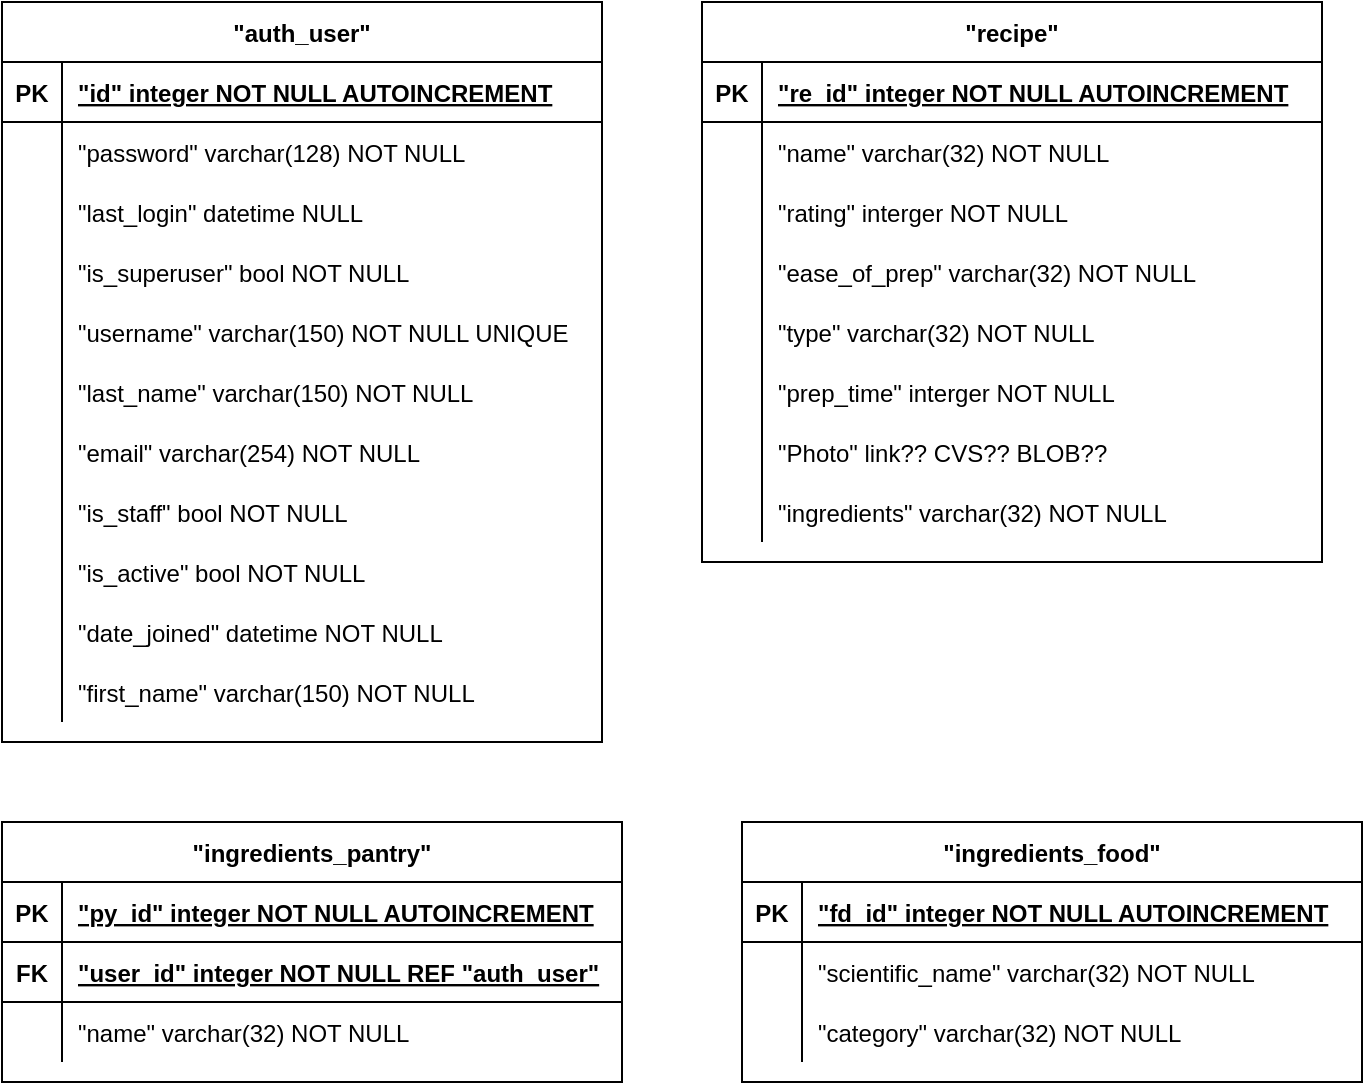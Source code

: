 <mxfile version="14.4.3" type="device"><diagram id="YI5adj8V8UMhwViyGw2r" name="Page-1"><mxGraphModel dx="1422" dy="843" grid="1" gridSize="10" guides="1" tooltips="1" connect="1" arrows="1" fold="1" page="1" pageScale="1" pageWidth="850" pageHeight="1100" background="none" math="0" shadow="0"><root><mxCell id="0"/><mxCell id="1" parent="0"/><mxCell id="_XGEWRLx0eTegfg4TQjk-146" value="&quot;auth_user&quot;" style="shape=table;startSize=30;container=1;collapsible=1;childLayout=tableLayout;fixedRows=1;rowLines=0;fontStyle=1;align=center;resizeLast=1;" parent="1" vertex="1"><mxGeometry width="300" height="370" as="geometry"/></mxCell><mxCell id="_XGEWRLx0eTegfg4TQjk-147" value="" style="shape=partialRectangle;collapsible=0;dropTarget=0;pointerEvents=0;fillColor=none;points=[[0,0.5],[1,0.5]];portConstraint=eastwest;top=0;left=0;right=0;bottom=1;" parent="_XGEWRLx0eTegfg4TQjk-146" vertex="1"><mxGeometry y="30" width="300" height="30" as="geometry"/></mxCell><mxCell id="_XGEWRLx0eTegfg4TQjk-148" value="PK" style="shape=partialRectangle;overflow=hidden;connectable=0;fillColor=none;top=0;left=0;bottom=0;right=0;fontStyle=1;" parent="_XGEWRLx0eTegfg4TQjk-147" vertex="1"><mxGeometry width="30" height="30" as="geometry"/></mxCell><mxCell id="_XGEWRLx0eTegfg4TQjk-149" value="&quot;id&quot; integer NOT NULL  AUTOINCREMENT" style="shape=partialRectangle;overflow=hidden;connectable=0;fillColor=none;top=0;left=0;bottom=0;right=0;align=left;spacingLeft=6;fontStyle=5;" parent="_XGEWRLx0eTegfg4TQjk-147" vertex="1"><mxGeometry x="30" width="270" height="30" as="geometry"/></mxCell><mxCell id="_XGEWRLx0eTegfg4TQjk-150" value="" style="shape=partialRectangle;collapsible=0;dropTarget=0;pointerEvents=0;fillColor=none;points=[[0,0.5],[1,0.5]];portConstraint=eastwest;top=0;left=0;right=0;bottom=0;" parent="_XGEWRLx0eTegfg4TQjk-146" vertex="1"><mxGeometry y="60" width="300" height="30" as="geometry"/></mxCell><mxCell id="_XGEWRLx0eTegfg4TQjk-151" value="" style="shape=partialRectangle;overflow=hidden;connectable=0;fillColor=none;top=0;left=0;bottom=0;right=0;" parent="_XGEWRLx0eTegfg4TQjk-150" vertex="1"><mxGeometry width="30" height="30" as="geometry"/></mxCell><mxCell id="_XGEWRLx0eTegfg4TQjk-152" value="&quot;password&quot; varchar(128) NOT NULL" style="shape=partialRectangle;overflow=hidden;connectable=0;fillColor=none;top=0;left=0;bottom=0;right=0;align=left;spacingLeft=6;" parent="_XGEWRLx0eTegfg4TQjk-150" vertex="1"><mxGeometry x="30" width="270" height="30" as="geometry"/></mxCell><mxCell id="_XGEWRLx0eTegfg4TQjk-153" value="" style="shape=partialRectangle;collapsible=0;dropTarget=0;pointerEvents=0;fillColor=none;points=[[0,0.5],[1,0.5]];portConstraint=eastwest;top=0;left=0;right=0;bottom=0;" parent="_XGEWRLx0eTegfg4TQjk-146" vertex="1"><mxGeometry y="90" width="300" height="30" as="geometry"/></mxCell><mxCell id="_XGEWRLx0eTegfg4TQjk-154" value="" style="shape=partialRectangle;overflow=hidden;connectable=0;fillColor=none;top=0;left=0;bottom=0;right=0;" parent="_XGEWRLx0eTegfg4TQjk-153" vertex="1"><mxGeometry width="30" height="30" as="geometry"/></mxCell><mxCell id="_XGEWRLx0eTegfg4TQjk-155" value="&quot;last_login&quot; datetime NULL" style="shape=partialRectangle;overflow=hidden;connectable=0;fillColor=none;top=0;left=0;bottom=0;right=0;align=left;spacingLeft=6;" parent="_XGEWRLx0eTegfg4TQjk-153" vertex="1"><mxGeometry x="30" width="270" height="30" as="geometry"/></mxCell><mxCell id="_XGEWRLx0eTegfg4TQjk-156" value="" style="shape=partialRectangle;collapsible=0;dropTarget=0;pointerEvents=0;fillColor=none;points=[[0,0.5],[1,0.5]];portConstraint=eastwest;top=0;left=0;right=0;bottom=0;" parent="_XGEWRLx0eTegfg4TQjk-146" vertex="1"><mxGeometry y="120" width="300" height="30" as="geometry"/></mxCell><mxCell id="_XGEWRLx0eTegfg4TQjk-157" value="" style="shape=partialRectangle;overflow=hidden;connectable=0;fillColor=none;top=0;left=0;bottom=0;right=0;" parent="_XGEWRLx0eTegfg4TQjk-156" vertex="1"><mxGeometry width="30" height="30" as="geometry"/></mxCell><mxCell id="_XGEWRLx0eTegfg4TQjk-158" value="&quot;is_superuser&quot; bool NOT NULL" style="shape=partialRectangle;overflow=hidden;connectable=0;fillColor=none;top=0;left=0;bottom=0;right=0;align=left;spacingLeft=6;" parent="_XGEWRLx0eTegfg4TQjk-156" vertex="1"><mxGeometry x="30" width="270" height="30" as="geometry"/></mxCell><mxCell id="_XGEWRLx0eTegfg4TQjk-159" value="" style="shape=partialRectangle;collapsible=0;dropTarget=0;pointerEvents=0;fillColor=none;points=[[0,0.5],[1,0.5]];portConstraint=eastwest;top=0;left=0;right=0;bottom=0;" parent="_XGEWRLx0eTegfg4TQjk-146" vertex="1"><mxGeometry y="150" width="300" height="30" as="geometry"/></mxCell><mxCell id="_XGEWRLx0eTegfg4TQjk-160" value="" style="shape=partialRectangle;overflow=hidden;connectable=0;fillColor=none;top=0;left=0;bottom=0;right=0;" parent="_XGEWRLx0eTegfg4TQjk-159" vertex="1"><mxGeometry width="30" height="30" as="geometry"/></mxCell><mxCell id="_XGEWRLx0eTegfg4TQjk-161" value="&quot;username&quot; varchar(150) NOT NULL UNIQUE" style="shape=partialRectangle;overflow=hidden;connectable=0;fillColor=none;top=0;left=0;bottom=0;right=0;align=left;spacingLeft=6;" parent="_XGEWRLx0eTegfg4TQjk-159" vertex="1"><mxGeometry x="30" width="270" height="30" as="geometry"/></mxCell><mxCell id="_XGEWRLx0eTegfg4TQjk-162" value="" style="shape=partialRectangle;collapsible=0;dropTarget=0;pointerEvents=0;fillColor=none;points=[[0,0.5],[1,0.5]];portConstraint=eastwest;top=0;left=0;right=0;bottom=0;" parent="_XGEWRLx0eTegfg4TQjk-146" vertex="1"><mxGeometry y="180" width="300" height="30" as="geometry"/></mxCell><mxCell id="_XGEWRLx0eTegfg4TQjk-163" value="" style="shape=partialRectangle;overflow=hidden;connectable=0;fillColor=none;top=0;left=0;bottom=0;right=0;" parent="_XGEWRLx0eTegfg4TQjk-162" vertex="1"><mxGeometry width="30" height="30" as="geometry"/></mxCell><mxCell id="_XGEWRLx0eTegfg4TQjk-164" value="&quot;last_name&quot; varchar(150) NOT NULL" style="shape=partialRectangle;overflow=hidden;connectable=0;fillColor=none;top=0;left=0;bottom=0;right=0;align=left;spacingLeft=6;" parent="_XGEWRLx0eTegfg4TQjk-162" vertex="1"><mxGeometry x="30" width="270" height="30" as="geometry"/></mxCell><mxCell id="_XGEWRLx0eTegfg4TQjk-165" value="" style="shape=partialRectangle;collapsible=0;dropTarget=0;pointerEvents=0;fillColor=none;points=[[0,0.5],[1,0.5]];portConstraint=eastwest;top=0;left=0;right=0;bottom=0;" parent="_XGEWRLx0eTegfg4TQjk-146" vertex="1"><mxGeometry y="210" width="300" height="30" as="geometry"/></mxCell><mxCell id="_XGEWRLx0eTegfg4TQjk-166" value="" style="shape=partialRectangle;overflow=hidden;connectable=0;fillColor=none;top=0;left=0;bottom=0;right=0;" parent="_XGEWRLx0eTegfg4TQjk-165" vertex="1"><mxGeometry width="30" height="30" as="geometry"/></mxCell><mxCell id="_XGEWRLx0eTegfg4TQjk-167" value="&quot;email&quot; varchar(254) NOT NULL" style="shape=partialRectangle;overflow=hidden;connectable=0;fillColor=none;top=0;left=0;bottom=0;right=0;align=left;spacingLeft=6;" parent="_XGEWRLx0eTegfg4TQjk-165" vertex="1"><mxGeometry x="30" width="270" height="30" as="geometry"/></mxCell><mxCell id="_XGEWRLx0eTegfg4TQjk-168" value="" style="shape=partialRectangle;collapsible=0;dropTarget=0;pointerEvents=0;fillColor=none;points=[[0,0.5],[1,0.5]];portConstraint=eastwest;top=0;left=0;right=0;bottom=0;" parent="_XGEWRLx0eTegfg4TQjk-146" vertex="1"><mxGeometry y="240" width="300" height="30" as="geometry"/></mxCell><mxCell id="_XGEWRLx0eTegfg4TQjk-169" value="" style="shape=partialRectangle;overflow=hidden;connectable=0;fillColor=none;top=0;left=0;bottom=0;right=0;" parent="_XGEWRLx0eTegfg4TQjk-168" vertex="1"><mxGeometry width="30" height="30" as="geometry"/></mxCell><mxCell id="_XGEWRLx0eTegfg4TQjk-170" value="&quot;is_staff&quot; bool NOT NULL" style="shape=partialRectangle;overflow=hidden;connectable=0;fillColor=none;top=0;left=0;bottom=0;right=0;align=left;spacingLeft=6;" parent="_XGEWRLx0eTegfg4TQjk-168" vertex="1"><mxGeometry x="30" width="270" height="30" as="geometry"/></mxCell><mxCell id="_XGEWRLx0eTegfg4TQjk-171" value="" style="shape=partialRectangle;collapsible=0;dropTarget=0;pointerEvents=0;fillColor=none;points=[[0,0.5],[1,0.5]];portConstraint=eastwest;top=0;left=0;right=0;bottom=0;" parent="_XGEWRLx0eTegfg4TQjk-146" vertex="1"><mxGeometry y="270" width="300" height="30" as="geometry"/></mxCell><mxCell id="_XGEWRLx0eTegfg4TQjk-172" value="" style="shape=partialRectangle;overflow=hidden;connectable=0;fillColor=none;top=0;left=0;bottom=0;right=0;" parent="_XGEWRLx0eTegfg4TQjk-171" vertex="1"><mxGeometry width="30" height="30" as="geometry"/></mxCell><mxCell id="_XGEWRLx0eTegfg4TQjk-173" value="&quot;is_active&quot; bool NOT NULL" style="shape=partialRectangle;overflow=hidden;connectable=0;fillColor=none;top=0;left=0;bottom=0;right=0;align=left;spacingLeft=6;" parent="_XGEWRLx0eTegfg4TQjk-171" vertex="1"><mxGeometry x="30" width="270" height="30" as="geometry"/></mxCell><mxCell id="_XGEWRLx0eTegfg4TQjk-174" value="" style="shape=partialRectangle;collapsible=0;dropTarget=0;pointerEvents=0;fillColor=none;points=[[0,0.5],[1,0.5]];portConstraint=eastwest;top=0;left=0;right=0;bottom=0;" parent="_XGEWRLx0eTegfg4TQjk-146" vertex="1"><mxGeometry y="300" width="300" height="30" as="geometry"/></mxCell><mxCell id="_XGEWRLx0eTegfg4TQjk-175" value="" style="shape=partialRectangle;overflow=hidden;connectable=0;fillColor=none;top=0;left=0;bottom=0;right=0;" parent="_XGEWRLx0eTegfg4TQjk-174" vertex="1"><mxGeometry width="30" height="30" as="geometry"/></mxCell><mxCell id="_XGEWRLx0eTegfg4TQjk-176" value="&quot;date_joined&quot; datetime NOT NULL" style="shape=partialRectangle;overflow=hidden;connectable=0;fillColor=none;top=0;left=0;bottom=0;right=0;align=left;spacingLeft=6;" parent="_XGEWRLx0eTegfg4TQjk-174" vertex="1"><mxGeometry x="30" width="270" height="30" as="geometry"/></mxCell><mxCell id="_XGEWRLx0eTegfg4TQjk-177" value="" style="shape=partialRectangle;collapsible=0;dropTarget=0;pointerEvents=0;fillColor=none;points=[[0,0.5],[1,0.5]];portConstraint=eastwest;top=0;left=0;right=0;bottom=0;" parent="_XGEWRLx0eTegfg4TQjk-146" vertex="1"><mxGeometry y="330" width="300" height="30" as="geometry"/></mxCell><mxCell id="_XGEWRLx0eTegfg4TQjk-178" value="" style="shape=partialRectangle;overflow=hidden;connectable=0;fillColor=none;top=0;left=0;bottom=0;right=0;" parent="_XGEWRLx0eTegfg4TQjk-177" vertex="1"><mxGeometry width="30" height="30" as="geometry"/></mxCell><mxCell id="_XGEWRLx0eTegfg4TQjk-179" value="&quot;first_name&quot; varchar(150) NOT NULL" style="shape=partialRectangle;overflow=hidden;connectable=0;fillColor=none;top=0;left=0;bottom=0;right=0;align=left;spacingLeft=6;" parent="_XGEWRLx0eTegfg4TQjk-177" vertex="1"><mxGeometry x="30" width="270" height="30" as="geometry"/></mxCell><mxCell id="_XGEWRLx0eTegfg4TQjk-180" value="&quot;ingredients_food&quot;" style="shape=table;startSize=30;container=1;collapsible=1;childLayout=tableLayout;fixedRows=1;rowLines=0;fontStyle=1;align=center;resizeLast=1;" parent="1" vertex="1"><mxGeometry x="370" y="410" width="310" height="130" as="geometry"/></mxCell><mxCell id="_XGEWRLx0eTegfg4TQjk-181" value="" style="shape=partialRectangle;collapsible=0;dropTarget=0;pointerEvents=0;fillColor=none;points=[[0,0.5],[1,0.5]];portConstraint=eastwest;top=0;left=0;right=0;bottom=1;" parent="_XGEWRLx0eTegfg4TQjk-180" vertex="1"><mxGeometry y="30" width="310" height="30" as="geometry"/></mxCell><mxCell id="_XGEWRLx0eTegfg4TQjk-182" value="PK" style="shape=partialRectangle;overflow=hidden;connectable=0;fillColor=none;top=0;left=0;bottom=0;right=0;fontStyle=1;" parent="_XGEWRLx0eTegfg4TQjk-181" vertex="1"><mxGeometry width="30" height="30" as="geometry"/></mxCell><mxCell id="_XGEWRLx0eTegfg4TQjk-183" value="&quot;fd_id&quot; integer NOT NULL  AUTOINCREMENT" style="shape=partialRectangle;overflow=hidden;connectable=0;fillColor=none;top=0;left=0;bottom=0;right=0;align=left;spacingLeft=6;fontStyle=5;" parent="_XGEWRLx0eTegfg4TQjk-181" vertex="1"><mxGeometry x="30" width="280" height="30" as="geometry"/></mxCell><mxCell id="_XGEWRLx0eTegfg4TQjk-184" value="" style="shape=partialRectangle;collapsible=0;dropTarget=0;pointerEvents=0;fillColor=none;points=[[0,0.5],[1,0.5]];portConstraint=eastwest;top=0;left=0;right=0;bottom=0;" parent="_XGEWRLx0eTegfg4TQjk-180" vertex="1"><mxGeometry y="60" width="310" height="30" as="geometry"/></mxCell><mxCell id="_XGEWRLx0eTegfg4TQjk-185" value="" style="shape=partialRectangle;overflow=hidden;connectable=0;fillColor=none;top=0;left=0;bottom=0;right=0;" parent="_XGEWRLx0eTegfg4TQjk-184" vertex="1"><mxGeometry width="30" height="30" as="geometry"/></mxCell><mxCell id="_XGEWRLx0eTegfg4TQjk-186" value="&quot;scientific_name&quot; varchar(32) NOT NULL" style="shape=partialRectangle;overflow=hidden;connectable=0;fillColor=none;top=0;left=0;bottom=0;right=0;align=left;spacingLeft=6;" parent="_XGEWRLx0eTegfg4TQjk-184" vertex="1"><mxGeometry x="30" width="280" height="30" as="geometry"/></mxCell><mxCell id="_XGEWRLx0eTegfg4TQjk-187" value="" style="shape=partialRectangle;collapsible=0;dropTarget=0;pointerEvents=0;fillColor=none;points=[[0,0.5],[1,0.5]];portConstraint=eastwest;top=0;left=0;right=0;bottom=0;" parent="_XGEWRLx0eTegfg4TQjk-180" vertex="1"><mxGeometry y="90" width="310" height="30" as="geometry"/></mxCell><mxCell id="_XGEWRLx0eTegfg4TQjk-188" value="" style="shape=partialRectangle;overflow=hidden;connectable=0;fillColor=none;top=0;left=0;bottom=0;right=0;" parent="_XGEWRLx0eTegfg4TQjk-187" vertex="1"><mxGeometry width="30" height="30" as="geometry"/></mxCell><mxCell id="_XGEWRLx0eTegfg4TQjk-189" value="&quot;category&quot; varchar(32) NOT NULL" style="shape=partialRectangle;overflow=hidden;connectable=0;fillColor=none;top=0;left=0;bottom=0;right=0;align=left;spacingLeft=6;" parent="_XGEWRLx0eTegfg4TQjk-187" vertex="1"><mxGeometry x="30" width="280" height="30" as="geometry"/></mxCell><mxCell id="_XGEWRLx0eTegfg4TQjk-190" value="&quot;recipe&quot;" style="shape=table;startSize=30;container=1;collapsible=1;childLayout=tableLayout;fixedRows=1;rowLines=0;fontStyle=1;align=center;resizeLast=1;" parent="1" vertex="1"><mxGeometry x="350" width="310" height="280" as="geometry"><mxRectangle x="710" width="80" height="30" as="alternateBounds"/></mxGeometry></mxCell><mxCell id="_XGEWRLx0eTegfg4TQjk-191" value="" style="shape=partialRectangle;collapsible=0;dropTarget=0;pointerEvents=0;fillColor=none;points=[[0,0.5],[1,0.5]];portConstraint=eastwest;top=0;left=0;right=0;bottom=1;" parent="_XGEWRLx0eTegfg4TQjk-190" vertex="1"><mxGeometry y="30" width="310" height="30" as="geometry"/></mxCell><mxCell id="_XGEWRLx0eTegfg4TQjk-192" value="PK" style="shape=partialRectangle;overflow=hidden;connectable=0;fillColor=none;top=0;left=0;bottom=0;right=0;fontStyle=1;" parent="_XGEWRLx0eTegfg4TQjk-191" vertex="1"><mxGeometry width="30" height="30" as="geometry"/></mxCell><mxCell id="_XGEWRLx0eTegfg4TQjk-193" value="&quot;re_id&quot; integer NOT NULL  AUTOINCREMENT" style="shape=partialRectangle;overflow=hidden;connectable=0;fillColor=none;top=0;left=0;bottom=0;right=0;align=left;spacingLeft=6;fontStyle=5;" parent="_XGEWRLx0eTegfg4TQjk-191" vertex="1"><mxGeometry x="30" width="280" height="30" as="geometry"/></mxCell><mxCell id="_XGEWRLx0eTegfg4TQjk-194" value="" style="shape=partialRectangle;collapsible=0;dropTarget=0;pointerEvents=0;fillColor=none;points=[[0,0.5],[1,0.5]];portConstraint=eastwest;top=0;left=0;right=0;bottom=0;" parent="_XGEWRLx0eTegfg4TQjk-190" vertex="1"><mxGeometry y="60" width="310" height="30" as="geometry"/></mxCell><mxCell id="_XGEWRLx0eTegfg4TQjk-195" value="" style="shape=partialRectangle;overflow=hidden;connectable=0;fillColor=none;top=0;left=0;bottom=0;right=0;" parent="_XGEWRLx0eTegfg4TQjk-194" vertex="1"><mxGeometry width="30" height="30" as="geometry"/></mxCell><mxCell id="_XGEWRLx0eTegfg4TQjk-196" value="&quot;name&quot; varchar(32) NOT NULL" style="shape=partialRectangle;overflow=hidden;connectable=0;fillColor=none;top=0;left=0;bottom=0;right=0;align=left;spacingLeft=6;" parent="_XGEWRLx0eTegfg4TQjk-194" vertex="1"><mxGeometry x="30" width="280" height="30" as="geometry"/></mxCell><mxCell id="_XGEWRLx0eTegfg4TQjk-197" value="" style="shape=partialRectangle;collapsible=0;dropTarget=0;pointerEvents=0;fillColor=none;points=[[0,0.5],[1,0.5]];portConstraint=eastwest;top=0;left=0;right=0;bottom=0;" parent="_XGEWRLx0eTegfg4TQjk-190" vertex="1"><mxGeometry y="90" width="310" height="30" as="geometry"/></mxCell><mxCell id="_XGEWRLx0eTegfg4TQjk-198" value="" style="shape=partialRectangle;overflow=hidden;connectable=0;fillColor=none;top=0;left=0;bottom=0;right=0;" parent="_XGEWRLx0eTegfg4TQjk-197" vertex="1"><mxGeometry width="30" height="30" as="geometry"/></mxCell><mxCell id="_XGEWRLx0eTegfg4TQjk-199" value="&quot;rating&quot; interger NOT NULL" style="shape=partialRectangle;overflow=hidden;connectable=0;fillColor=none;top=0;left=0;bottom=0;right=0;align=left;spacingLeft=6;" parent="_XGEWRLx0eTegfg4TQjk-197" vertex="1"><mxGeometry x="30" width="280" height="30" as="geometry"/></mxCell><mxCell id="_XGEWRLx0eTegfg4TQjk-200" style="shape=partialRectangle;collapsible=0;dropTarget=0;pointerEvents=0;fillColor=none;points=[[0,0.5],[1,0.5]];portConstraint=eastwest;top=0;left=0;right=0;bottom=0;" parent="_XGEWRLx0eTegfg4TQjk-190" vertex="1"><mxGeometry y="120" width="310" height="30" as="geometry"/></mxCell><mxCell id="_XGEWRLx0eTegfg4TQjk-201" style="shape=partialRectangle;overflow=hidden;connectable=0;fillColor=none;top=0;left=0;bottom=0;right=0;" parent="_XGEWRLx0eTegfg4TQjk-200" vertex="1"><mxGeometry width="30" height="30" as="geometry"/></mxCell><mxCell id="_XGEWRLx0eTegfg4TQjk-202" value="&quot;ease_of_prep&quot; varchar(32) NOT NULL" style="shape=partialRectangle;overflow=hidden;connectable=0;fillColor=none;top=0;left=0;bottom=0;right=0;align=left;spacingLeft=6;" parent="_XGEWRLx0eTegfg4TQjk-200" vertex="1"><mxGeometry x="30" width="280" height="30" as="geometry"/></mxCell><mxCell id="_XGEWRLx0eTegfg4TQjk-220" style="shape=partialRectangle;collapsible=0;dropTarget=0;pointerEvents=0;fillColor=none;points=[[0,0.5],[1,0.5]];portConstraint=eastwest;top=0;left=0;right=0;bottom=0;" parent="_XGEWRLx0eTegfg4TQjk-190" vertex="1"><mxGeometry y="150" width="310" height="30" as="geometry"/></mxCell><mxCell id="_XGEWRLx0eTegfg4TQjk-221" style="shape=partialRectangle;overflow=hidden;connectable=0;fillColor=none;top=0;left=0;bottom=0;right=0;" parent="_XGEWRLx0eTegfg4TQjk-220" vertex="1"><mxGeometry width="30" height="30" as="geometry"/></mxCell><mxCell id="_XGEWRLx0eTegfg4TQjk-222" value="&quot;type&quot; varchar(32) NOT NULL" style="shape=partialRectangle;overflow=hidden;connectable=0;fillColor=none;top=0;left=0;bottom=0;right=0;align=left;spacingLeft=6;" parent="_XGEWRLx0eTegfg4TQjk-220" vertex="1"><mxGeometry x="30" width="280" height="30" as="geometry"/></mxCell><mxCell id="_XGEWRLx0eTegfg4TQjk-223" style="shape=partialRectangle;collapsible=0;dropTarget=0;pointerEvents=0;fillColor=none;points=[[0,0.5],[1,0.5]];portConstraint=eastwest;top=0;left=0;right=0;bottom=0;" parent="_XGEWRLx0eTegfg4TQjk-190" vertex="1"><mxGeometry y="180" width="310" height="30" as="geometry"/></mxCell><mxCell id="_XGEWRLx0eTegfg4TQjk-224" style="shape=partialRectangle;overflow=hidden;connectable=0;fillColor=none;top=0;left=0;bottom=0;right=0;" parent="_XGEWRLx0eTegfg4TQjk-223" vertex="1"><mxGeometry width="30" height="30" as="geometry"/></mxCell><mxCell id="_XGEWRLx0eTegfg4TQjk-225" value="&quot;prep_time&quot; interger NOT NULL" style="shape=partialRectangle;overflow=hidden;connectable=0;fillColor=none;top=0;left=0;bottom=0;right=0;align=left;spacingLeft=6;" parent="_XGEWRLx0eTegfg4TQjk-223" vertex="1"><mxGeometry x="30" width="280" height="30" as="geometry"/></mxCell><mxCell id="_XGEWRLx0eTegfg4TQjk-226" style="shape=partialRectangle;collapsible=0;dropTarget=0;pointerEvents=0;fillColor=none;points=[[0,0.5],[1,0.5]];portConstraint=eastwest;top=0;left=0;right=0;bottom=0;" parent="_XGEWRLx0eTegfg4TQjk-190" vertex="1"><mxGeometry y="210" width="310" height="30" as="geometry"/></mxCell><mxCell id="_XGEWRLx0eTegfg4TQjk-227" style="shape=partialRectangle;overflow=hidden;connectable=0;fillColor=none;top=0;left=0;bottom=0;right=0;" parent="_XGEWRLx0eTegfg4TQjk-226" vertex="1"><mxGeometry width="30" height="30" as="geometry"/></mxCell><mxCell id="_XGEWRLx0eTegfg4TQjk-228" value="&quot;Photo&quot; link?? CVS?? BLOB??" style="shape=partialRectangle;overflow=hidden;connectable=0;fillColor=none;top=0;left=0;bottom=0;right=0;align=left;spacingLeft=6;" parent="_XGEWRLx0eTegfg4TQjk-226" vertex="1"><mxGeometry x="30" width="280" height="30" as="geometry"/></mxCell><mxCell id="_XGEWRLx0eTegfg4TQjk-232" style="shape=partialRectangle;collapsible=0;dropTarget=0;pointerEvents=0;fillColor=none;points=[[0,0.5],[1,0.5]];portConstraint=eastwest;top=0;left=0;right=0;bottom=0;" parent="_XGEWRLx0eTegfg4TQjk-190" vertex="1"><mxGeometry y="240" width="310" height="30" as="geometry"/></mxCell><mxCell id="_XGEWRLx0eTegfg4TQjk-233" style="shape=partialRectangle;overflow=hidden;connectable=0;fillColor=none;top=0;left=0;bottom=0;right=0;" parent="_XGEWRLx0eTegfg4TQjk-232" vertex="1"><mxGeometry width="30" height="30" as="geometry"/></mxCell><mxCell id="_XGEWRLx0eTegfg4TQjk-234" value="&quot;ingredients&quot; varchar(32) NOT NULL" style="shape=partialRectangle;overflow=hidden;connectable=0;fillColor=none;top=0;left=0;bottom=0;right=0;align=left;spacingLeft=6;" parent="_XGEWRLx0eTegfg4TQjk-232" vertex="1"><mxGeometry x="30" width="280" height="30" as="geometry"/></mxCell><mxCell id="_XGEWRLx0eTegfg4TQjk-235" value="&quot;ingredients_pantry&quot;" style="shape=table;startSize=30;container=1;collapsible=1;childLayout=tableLayout;fixedRows=1;rowLines=0;fontStyle=1;align=center;resizeLast=1;" parent="1" vertex="1"><mxGeometry y="410" width="310" height="130" as="geometry"/></mxCell><mxCell id="_XGEWRLx0eTegfg4TQjk-248" style="shape=partialRectangle;collapsible=0;dropTarget=0;pointerEvents=0;fillColor=none;points=[[0,0.5],[1,0.5]];portConstraint=eastwest;top=0;left=0;right=0;bottom=1;" parent="_XGEWRLx0eTegfg4TQjk-235" vertex="1"><mxGeometry y="30" width="310" height="30" as="geometry"/></mxCell><mxCell id="_XGEWRLx0eTegfg4TQjk-249" value="PK" style="shape=partialRectangle;overflow=hidden;connectable=0;fillColor=none;top=0;left=0;bottom=0;right=0;fontStyle=1;" parent="_XGEWRLx0eTegfg4TQjk-248" vertex="1"><mxGeometry width="30" height="30" as="geometry"/></mxCell><mxCell id="_XGEWRLx0eTegfg4TQjk-250" value="&quot;py_id&quot; integer NOT NULL AUTOINCREMENT" style="shape=partialRectangle;overflow=hidden;connectable=0;fillColor=none;top=0;left=0;bottom=0;right=0;align=left;spacingLeft=6;fontStyle=5;" parent="_XGEWRLx0eTegfg4TQjk-248" vertex="1"><mxGeometry x="30" width="280" height="30" as="geometry"/></mxCell><mxCell id="_XGEWRLx0eTegfg4TQjk-236" value="" style="shape=partialRectangle;collapsible=0;dropTarget=0;pointerEvents=0;fillColor=none;points=[[0,0.5],[1,0.5]];portConstraint=eastwest;top=0;left=0;right=0;bottom=1;" parent="_XGEWRLx0eTegfg4TQjk-235" vertex="1"><mxGeometry y="60" width="310" height="30" as="geometry"/></mxCell><mxCell id="_XGEWRLx0eTegfg4TQjk-237" value="FK" style="shape=partialRectangle;overflow=hidden;connectable=0;fillColor=none;top=0;left=0;bottom=0;right=0;fontStyle=1;" parent="_XGEWRLx0eTegfg4TQjk-236" vertex="1"><mxGeometry width="30" height="30" as="geometry"/></mxCell><mxCell id="_XGEWRLx0eTegfg4TQjk-238" value="&quot;user_id&quot; integer NOT NULL REF &quot;auth_user&quot;" style="shape=partialRectangle;overflow=hidden;connectable=0;fillColor=none;top=0;left=0;bottom=0;right=0;align=left;spacingLeft=6;fontStyle=5;" parent="_XGEWRLx0eTegfg4TQjk-236" vertex="1"><mxGeometry x="30" width="280" height="30" as="geometry"/></mxCell><mxCell id="_XGEWRLx0eTegfg4TQjk-239" value="" style="shape=partialRectangle;collapsible=0;dropTarget=0;pointerEvents=0;fillColor=none;points=[[0,0.5],[1,0.5]];portConstraint=eastwest;top=0;left=0;right=0;bottom=0;" parent="_XGEWRLx0eTegfg4TQjk-235" vertex="1"><mxGeometry y="90" width="310" height="30" as="geometry"/></mxCell><mxCell id="_XGEWRLx0eTegfg4TQjk-240" value="" style="shape=partialRectangle;overflow=hidden;connectable=0;fillColor=none;top=0;left=0;bottom=0;right=0;" parent="_XGEWRLx0eTegfg4TQjk-239" vertex="1"><mxGeometry width="30" height="30" as="geometry"/></mxCell><mxCell id="_XGEWRLx0eTegfg4TQjk-241" value="&quot;name&quot; varchar(32) NOT NULL" style="shape=partialRectangle;overflow=hidden;connectable=0;fillColor=none;top=0;left=0;bottom=0;right=0;align=left;spacingLeft=6;" parent="_XGEWRLx0eTegfg4TQjk-239" vertex="1"><mxGeometry x="30" width="280" height="30" as="geometry"/></mxCell></root></mxGraphModel></diagram></mxfile>